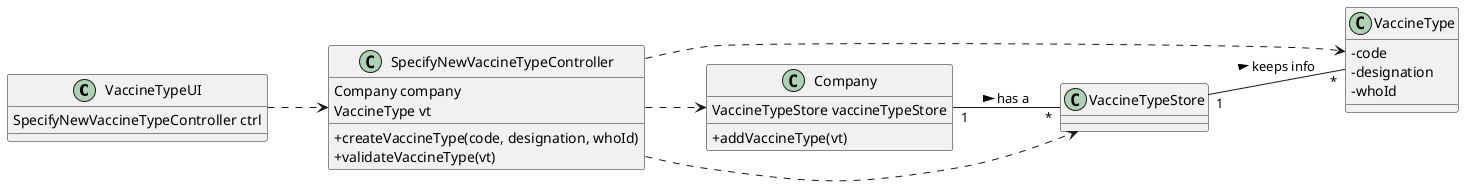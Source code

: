@startuml
skinparam classAttributeIconSize 0
left to right direction

class VaccineTypeUI{
SpecifyNewVaccineTypeController ctrl
}

class SpecifyNewVaccineTypeController{
Company company
VaccineType vt
+createVaccineType(code, designation, whoId)
+validateVaccineType(vt)
}

class VaccineType{
 - code
 - designation
 - whoId
}

class Company{
VaccineTypeStore vaccineTypeStore
+addVaccineType(vt)
}

class VaccineTypeStore{}

VaccineTypeUI ..> SpecifyNewVaccineTypeController
Company "1"--"*" VaccineTypeStore : has a >
VaccineTypeStore "1"--"*" VaccineType : keeps info >
SpecifyNewVaccineTypeController ..> Company
SpecifyNewVaccineTypeController ..> VaccineTypeStore
SpecifyNewVaccineTypeController ..> VaccineType



@enduml